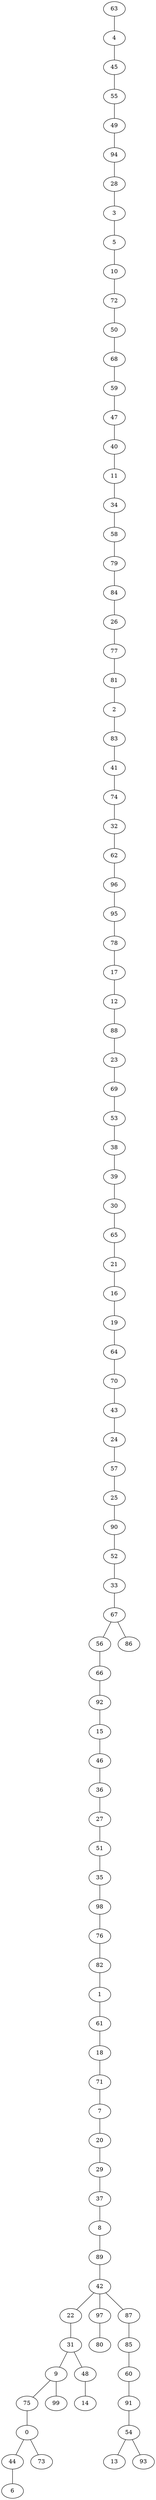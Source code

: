 graph G {
"5";
"79";
"4";
"37";
"88";
"1";
"27";
"33";
"52";
"90";
"62";
"92";
"9";
"13";
"7";
"81";
"84";
"17";
"66";
"26";
"63";
"40";
"6";
"93";
"24";
"3";
"14";
"16";
"64";
"42";
"65";
"35";
"91";
"94";
"36";
"22";
"50";
"30";
"28";
"68";
"89";
"47";
"59";
"83";
"46";
"72";
"39";
"41";
"74";
"15";
"98";
"10";
"78";
"53";
"82";
"56";
"44";
"25";
"95";
"76";
"38";
"73";
"48";
"32";
"75";
"45";
"69";
"20";
"0";
"55";
"60";
"29";
"43";
"49";
"77";
"11";
"18";
"71";
"80";
"99";
"85";
"58";
"57";
"23";
"61";
"96";
"86";
"97";
"67";
"21";
"19";
"34";
"2";
"31";
"8";
"70";
"54";
"87";
"51";
"12";
    "39" -- "30";
    "5" -- "10";
    "54" -- "13";
    "0" -- "44";
    "78" -- "17";
    "96" -- "95";
    "67" -- "86";
    "30" -- "65";
    "40" -- "11";
    "34" -- "58";
    "49" -- "94";
    "21" -- "16";
    "57" -- "25";
    "84" -- "26";
    "32" -- "62";
    "70" -- "43";
    "75" -- "0";
    "59" -- "47";
    "45" -- "55";
    "55" -- "49";
    "67" -- "56";
    "1" -- "61";
    "22" -- "31";
    "17" -- "12";
    "28" -- "3";
    "51" -- "35";
    "64" -- "70";
    "81" -- "2";
    "8" -- "89";
    "15" -- "46";
    "88" -- "23";
    "10" -- "72";
    "18" -- "71";
    "87" -- "85";
    "41" -- "74";
    "25" -- "90";
    "71" -- "7";
    "29" -- "37";
    "46" -- "36";
    "66" -- "92";
    "83" -- "41";
    "38" -- "39";
    "68" -- "59";
    "42" -- "22";
    "58" -- "79";
    "79" -- "84";
    "60" -- "91";
    "23" -- "69";
    "42" -- "87";
    "89" -- "42";
    "31" -- "48";
    "62" -- "96";
    "35" -- "98";
    "26" -- "77";
    "48" -- "14";
    "72" -- "50";
    "44" -- "6";
    "95" -- "78";
    "85" -- "60";
    "11" -- "34";
    "16" -- "19";
    "47" -- "40";
    "7" -- "20";
    "2" -- "83";
    "9" -- "99";
    "61" -- "18";
    "65" -- "21";
    "33" -- "67";
    "0" -- "73";
    "74" -- "32";
    "31" -- "9";
    "69" -- "53";
    "92" -- "15";
    "76" -- "82";
    "52" -- "33";
    "94" -- "28";
    "77" -- "81";
    "20" -- "29";
    "97" -- "80";
    "50" -- "68";
    "98" -- "76";
    "24" -- "57";
    "54" -- "93";
    "3" -- "5";
    "43" -- "24";
    "90" -- "52";
    "91" -- "54";
    "63" -- "4";
    "4" -- "45";
    "36" -- "27";
    "82" -- "1";
    "56" -- "66";
    "53" -- "38";
    "9" -- "75";
    "19" -- "64";
    "42" -- "97";
    "27" -- "51";
    "37" -- "8";
    "12" -- "88";
}
